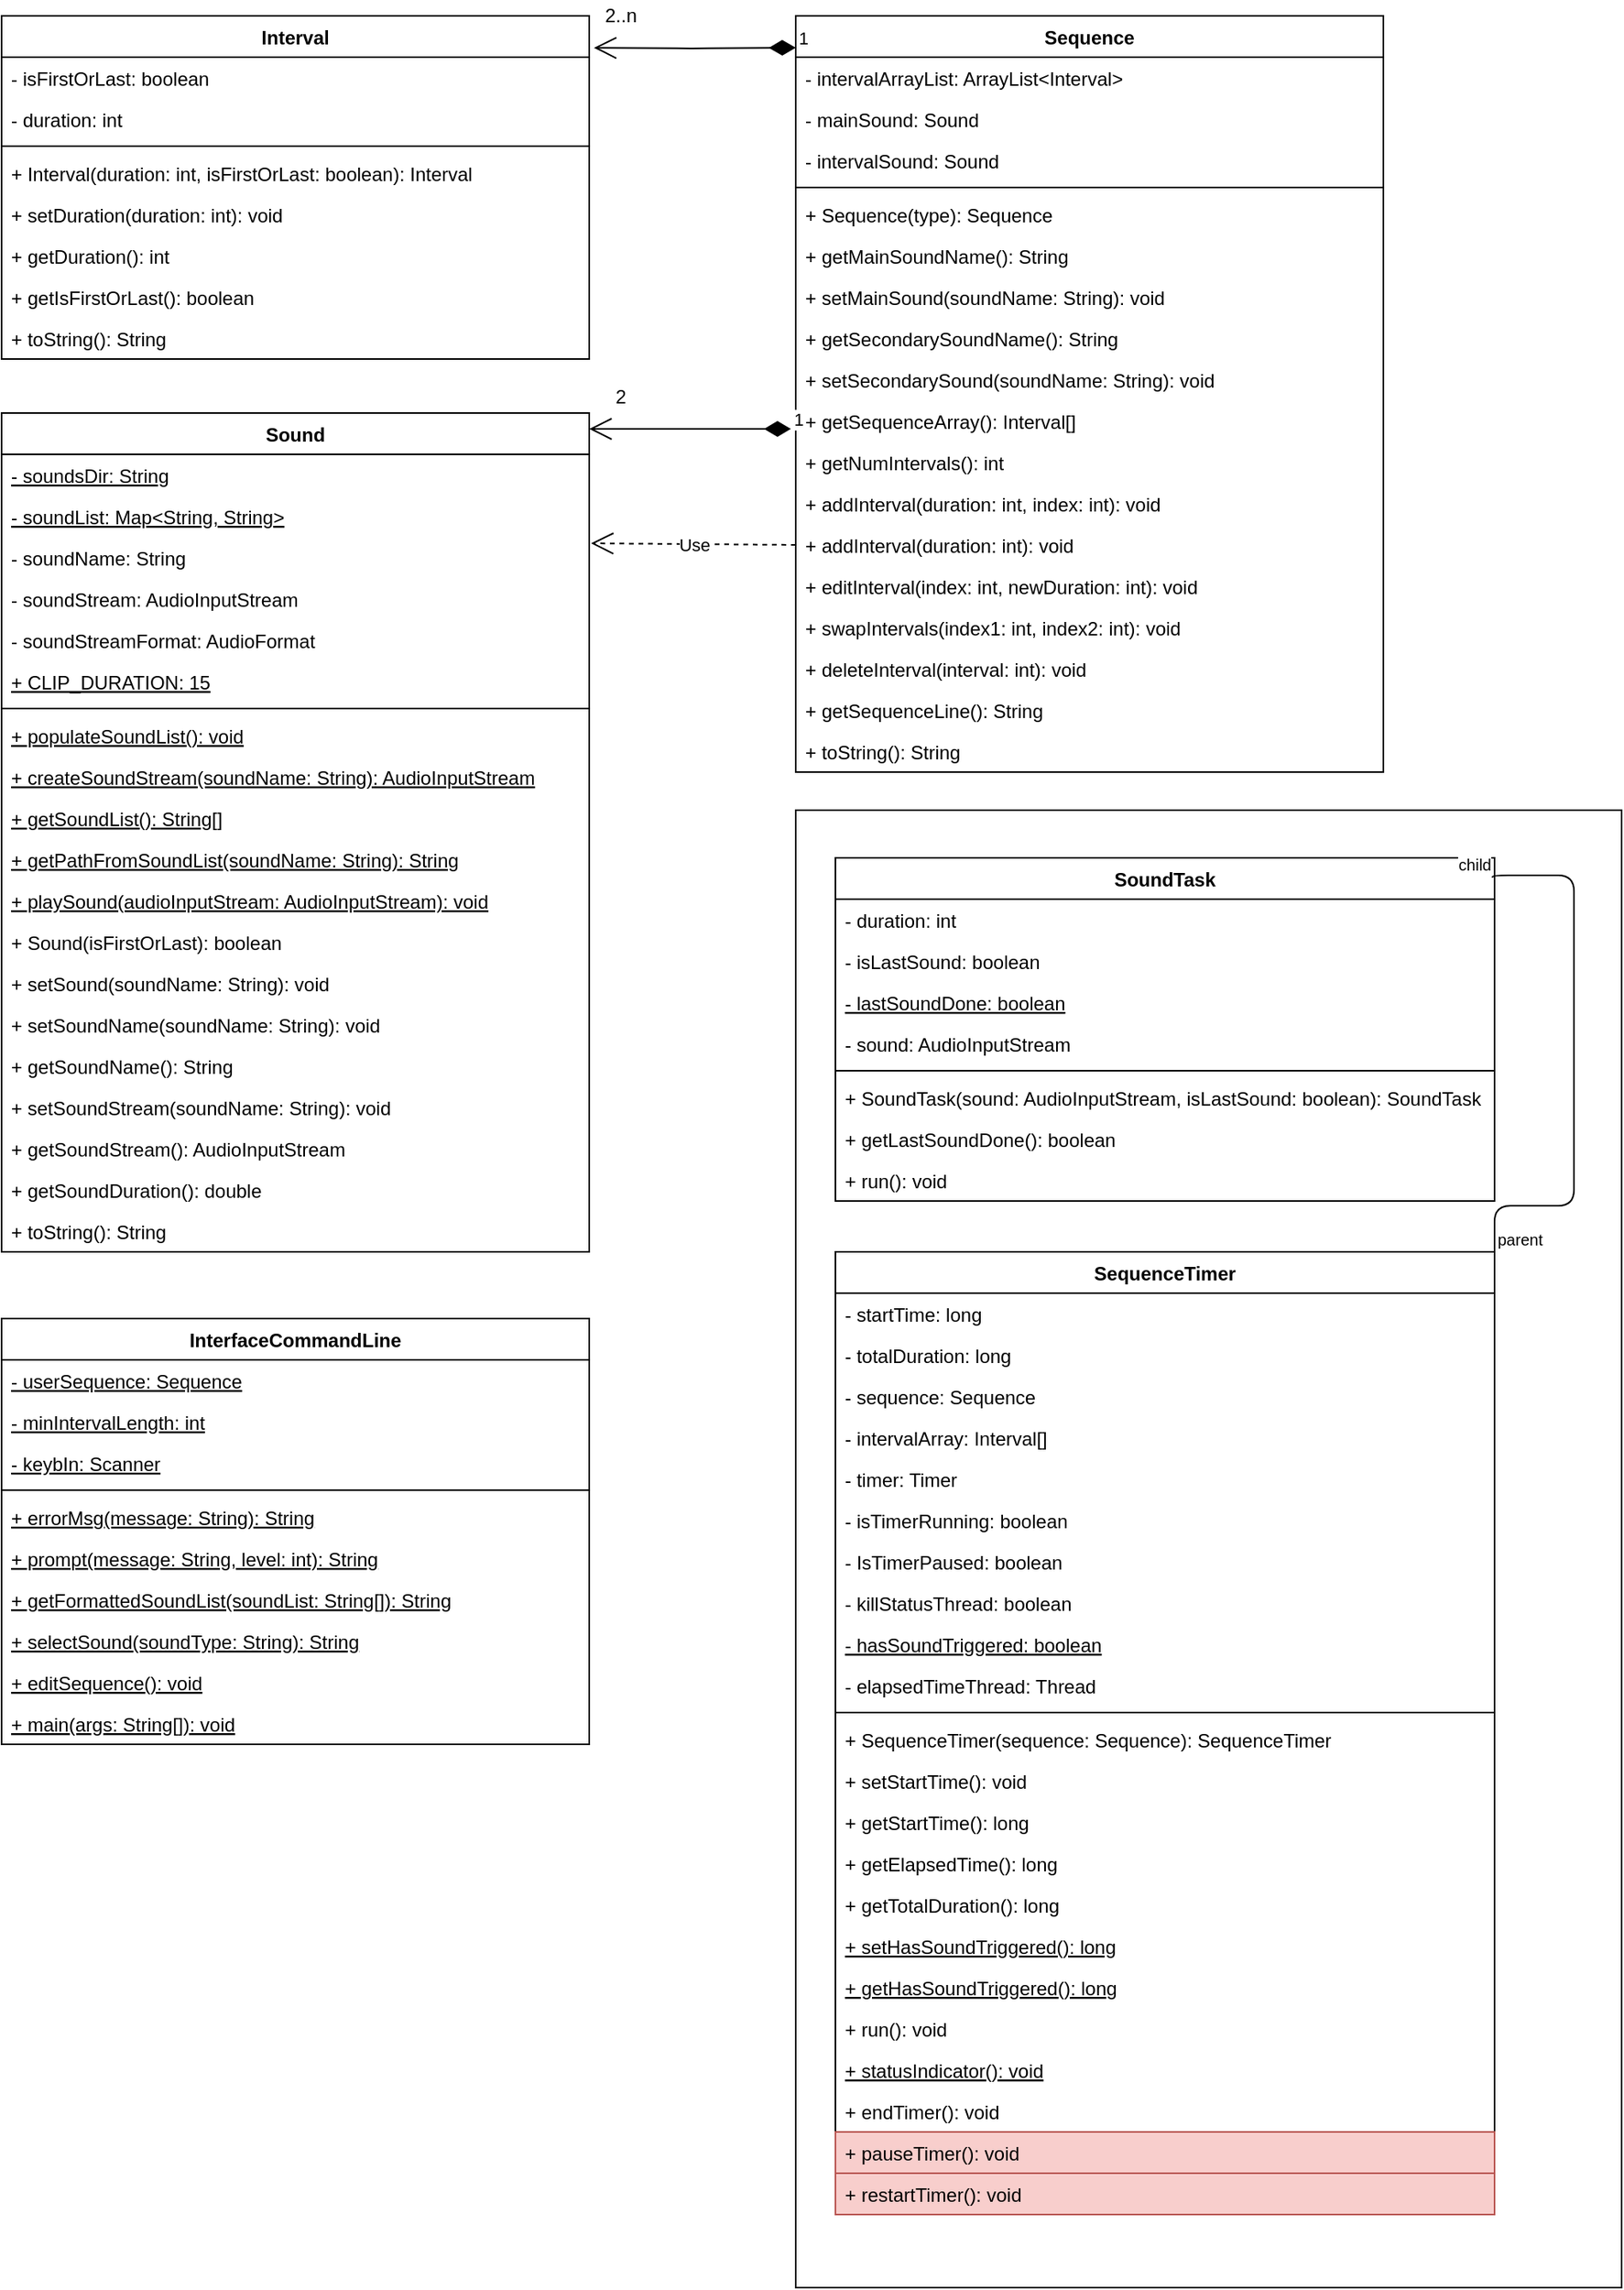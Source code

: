 <mxfile version="12.6.5" type="device"><diagram id="SVDKZBO9gPo4FYPPHb_q" name="Page-1"><mxGraphModel dx="946" dy="680" grid="1" gridSize="10" guides="1" tooltips="1" connect="1" arrows="1" fold="1" page="1" pageScale="1" pageWidth="850" pageHeight="1100" math="0" shadow="0"><root><mxCell id="0"/><mxCell id="1" parent="0"/><mxCell id="C4Jwe494naX6ylTcnoLV-1" value="Interval" style="swimlane;fontStyle=1;align=center;verticalAlign=top;childLayout=stackLayout;horizontal=1;startSize=26;horizontalStack=0;resizeParent=1;resizeParentMax=0;resizeLast=0;collapsible=1;marginBottom=0;" parent="1" vertex="1"><mxGeometry x="40" y="40" width="370" height="216" as="geometry"/></mxCell><mxCell id="C4Jwe494naX6ylTcnoLV-2" value="- isFirstOrLast: boolean" style="text;strokeColor=none;fillColor=none;align=left;verticalAlign=top;spacingLeft=4;spacingRight=4;overflow=hidden;rotatable=0;points=[[0,0.5],[1,0.5]];portConstraint=eastwest;" parent="C4Jwe494naX6ylTcnoLV-1" vertex="1"><mxGeometry y="26" width="370" height="26" as="geometry"/></mxCell><mxCell id="C4Jwe494naX6ylTcnoLV-5" value="- duration: int" style="text;strokeColor=none;fillColor=none;align=left;verticalAlign=top;spacingLeft=4;spacingRight=4;overflow=hidden;rotatable=0;points=[[0,0.5],[1,0.5]];portConstraint=eastwest;" parent="C4Jwe494naX6ylTcnoLV-1" vertex="1"><mxGeometry y="52" width="370" height="26" as="geometry"/></mxCell><mxCell id="C4Jwe494naX6ylTcnoLV-3" value="" style="line;strokeWidth=1;fillColor=none;align=left;verticalAlign=middle;spacingTop=-1;spacingLeft=3;spacingRight=3;rotatable=0;labelPosition=right;points=[];portConstraint=eastwest;" parent="C4Jwe494naX6ylTcnoLV-1" vertex="1"><mxGeometry y="78" width="370" height="8" as="geometry"/></mxCell><mxCell id="C4Jwe494naX6ylTcnoLV-4" value="+ Interval(duration: int, isFirstOrLast: boolean): Interval" style="text;strokeColor=none;fillColor=none;align=left;verticalAlign=top;spacingLeft=4;spacingRight=4;overflow=hidden;rotatable=0;points=[[0,0.5],[1,0.5]];portConstraint=eastwest;" parent="C4Jwe494naX6ylTcnoLV-1" vertex="1"><mxGeometry y="86" width="370" height="26" as="geometry"/></mxCell><mxCell id="C4Jwe494naX6ylTcnoLV-6" value="+ setDuration(duration: int): void" style="text;strokeColor=none;fillColor=none;align=left;verticalAlign=top;spacingLeft=4;spacingRight=4;overflow=hidden;rotatable=0;points=[[0,0.5],[1,0.5]];portConstraint=eastwest;" parent="C4Jwe494naX6ylTcnoLV-1" vertex="1"><mxGeometry y="112" width="370" height="26" as="geometry"/></mxCell><mxCell id="C4Jwe494naX6ylTcnoLV-7" value="+ getDuration(): int" style="text;strokeColor=none;fillColor=none;align=left;verticalAlign=top;spacingLeft=4;spacingRight=4;overflow=hidden;rotatable=0;points=[[0,0.5],[1,0.5]];portConstraint=eastwest;" parent="C4Jwe494naX6ylTcnoLV-1" vertex="1"><mxGeometry y="138" width="370" height="26" as="geometry"/></mxCell><mxCell id="C4Jwe494naX6ylTcnoLV-8" value="+ getIsFirstOrLast(): boolean" style="text;strokeColor=none;fillColor=none;align=left;verticalAlign=top;spacingLeft=4;spacingRight=4;overflow=hidden;rotatable=0;points=[[0,0.5],[1,0.5]];portConstraint=eastwest;" parent="C4Jwe494naX6ylTcnoLV-1" vertex="1"><mxGeometry y="164" width="370" height="26" as="geometry"/></mxCell><mxCell id="C4Jwe494naX6ylTcnoLV-9" value="+ toString(): String" style="text;strokeColor=none;fillColor=none;align=left;verticalAlign=top;spacingLeft=4;spacingRight=4;overflow=hidden;rotatable=0;points=[[0,0.5],[1,0.5]];portConstraint=eastwest;" parent="C4Jwe494naX6ylTcnoLV-1" vertex="1"><mxGeometry y="190" width="370" height="26" as="geometry"/></mxCell><mxCell id="C4Jwe494naX6ylTcnoLV-11" value="Sequence" style="swimlane;fontStyle=1;align=center;verticalAlign=top;childLayout=stackLayout;horizontal=1;startSize=26;horizontalStack=0;resizeParent=1;resizeParentMax=0;resizeLast=0;collapsible=1;marginBottom=0;" parent="1" vertex="1"><mxGeometry x="540" y="40" width="370" height="476" as="geometry"/></mxCell><mxCell id="C4Jwe494naX6ylTcnoLV-12" value="- intervalArrayList: ArrayList&lt;Interval&gt;" style="text;strokeColor=none;fillColor=none;align=left;verticalAlign=top;spacingLeft=4;spacingRight=4;overflow=hidden;rotatable=0;points=[[0,0.5],[1,0.5]];portConstraint=eastwest;" parent="C4Jwe494naX6ylTcnoLV-11" vertex="1"><mxGeometry y="26" width="370" height="26" as="geometry"/></mxCell><mxCell id="C4Jwe494naX6ylTcnoLV-15" value="- mainSound: Sound" style="text;strokeColor=none;fillColor=none;align=left;verticalAlign=top;spacingLeft=4;spacingRight=4;overflow=hidden;rotatable=0;points=[[0,0.5],[1,0.5]];portConstraint=eastwest;" parent="C4Jwe494naX6ylTcnoLV-11" vertex="1"><mxGeometry y="52" width="370" height="26" as="geometry"/></mxCell><mxCell id="C4Jwe494naX6ylTcnoLV-16" value="- intervalSound: Sound" style="text;strokeColor=none;fillColor=none;align=left;verticalAlign=top;spacingLeft=4;spacingRight=4;overflow=hidden;rotatable=0;points=[[0,0.5],[1,0.5]];portConstraint=eastwest;" parent="C4Jwe494naX6ylTcnoLV-11" vertex="1"><mxGeometry y="78" width="370" height="26" as="geometry"/></mxCell><mxCell id="C4Jwe494naX6ylTcnoLV-13" value="" style="line;strokeWidth=1;fillColor=none;align=left;verticalAlign=middle;spacingTop=-1;spacingLeft=3;spacingRight=3;rotatable=0;labelPosition=right;points=[];portConstraint=eastwest;" parent="C4Jwe494naX6ylTcnoLV-11" vertex="1"><mxGeometry y="104" width="370" height="8" as="geometry"/></mxCell><mxCell id="C4Jwe494naX6ylTcnoLV-14" value="+ Sequence(type): Sequence" style="text;strokeColor=none;fillColor=none;align=left;verticalAlign=top;spacingLeft=4;spacingRight=4;overflow=hidden;rotatable=0;points=[[0,0.5],[1,0.5]];portConstraint=eastwest;" parent="C4Jwe494naX6ylTcnoLV-11" vertex="1"><mxGeometry y="112" width="370" height="26" as="geometry"/></mxCell><mxCell id="C4Jwe494naX6ylTcnoLV-17" value="+ getMainSoundName(): String" style="text;strokeColor=none;fillColor=none;align=left;verticalAlign=top;spacingLeft=4;spacingRight=4;overflow=hidden;rotatable=0;points=[[0,0.5],[1,0.5]];portConstraint=eastwest;" parent="C4Jwe494naX6ylTcnoLV-11" vertex="1"><mxGeometry y="138" width="370" height="26" as="geometry"/></mxCell><mxCell id="C4Jwe494naX6ylTcnoLV-18" value="+ setMainSound(soundName: String): void" style="text;strokeColor=none;fillColor=none;align=left;verticalAlign=top;spacingLeft=4;spacingRight=4;overflow=hidden;rotatable=0;points=[[0,0.5],[1,0.5]];portConstraint=eastwest;" parent="C4Jwe494naX6ylTcnoLV-11" vertex="1"><mxGeometry y="164" width="370" height="26" as="geometry"/></mxCell><mxCell id="C4Jwe494naX6ylTcnoLV-19" value="+ getSecondarySoundName(): String" style="text;strokeColor=none;fillColor=none;align=left;verticalAlign=top;spacingLeft=4;spacingRight=4;overflow=hidden;rotatable=0;points=[[0,0.5],[1,0.5]];portConstraint=eastwest;" parent="C4Jwe494naX6ylTcnoLV-11" vertex="1"><mxGeometry y="190" width="370" height="26" as="geometry"/></mxCell><mxCell id="C4Jwe494naX6ylTcnoLV-20" value="+ setSecondarySound(soundName: String): void" style="text;strokeColor=none;fillColor=none;align=left;verticalAlign=top;spacingLeft=4;spacingRight=4;overflow=hidden;rotatable=0;points=[[0,0.5],[1,0.5]];portConstraint=eastwest;" parent="C4Jwe494naX6ylTcnoLV-11" vertex="1"><mxGeometry y="216" width="370" height="26" as="geometry"/></mxCell><mxCell id="C4Jwe494naX6ylTcnoLV-21" value="+ getSequenceArray(): Interval[]" style="text;strokeColor=none;fillColor=none;align=left;verticalAlign=top;spacingLeft=4;spacingRight=4;overflow=hidden;rotatable=0;points=[[0,0.5],[1,0.5]];portConstraint=eastwest;" parent="C4Jwe494naX6ylTcnoLV-11" vertex="1"><mxGeometry y="242" width="370" height="26" as="geometry"/></mxCell><mxCell id="C4Jwe494naX6ylTcnoLV-22" value="+ getNumIntervals(): int" style="text;strokeColor=none;fillColor=none;align=left;verticalAlign=top;spacingLeft=4;spacingRight=4;overflow=hidden;rotatable=0;points=[[0,0.5],[1,0.5]];portConstraint=eastwest;" parent="C4Jwe494naX6ylTcnoLV-11" vertex="1"><mxGeometry y="268" width="370" height="26" as="geometry"/></mxCell><mxCell id="C4Jwe494naX6ylTcnoLV-23" value="+ addInterval(duration: int, index: int): void" style="text;strokeColor=none;fillColor=none;align=left;verticalAlign=top;spacingLeft=4;spacingRight=4;overflow=hidden;rotatable=0;points=[[0,0.5],[1,0.5]];portConstraint=eastwest;" parent="C4Jwe494naX6ylTcnoLV-11" vertex="1"><mxGeometry y="294" width="370" height="26" as="geometry"/></mxCell><mxCell id="C4Jwe494naX6ylTcnoLV-24" value="+ addInterval(duration: int): void" style="text;strokeColor=none;fillColor=none;align=left;verticalAlign=top;spacingLeft=4;spacingRight=4;overflow=hidden;rotatable=0;points=[[0,0.5],[1,0.5]];portConstraint=eastwest;" parent="C4Jwe494naX6ylTcnoLV-11" vertex="1"><mxGeometry y="320" width="370" height="26" as="geometry"/></mxCell><mxCell id="C4Jwe494naX6ylTcnoLV-25" value="+ editInterval(index: int, newDuration: int): void" style="text;strokeColor=none;fillColor=none;align=left;verticalAlign=top;spacingLeft=4;spacingRight=4;overflow=hidden;rotatable=0;points=[[0,0.5],[1,0.5]];portConstraint=eastwest;" parent="C4Jwe494naX6ylTcnoLV-11" vertex="1"><mxGeometry y="346" width="370" height="26" as="geometry"/></mxCell><mxCell id="C4Jwe494naX6ylTcnoLV-26" value="+ swapIntervals(index1: int, index2: int): void" style="text;strokeColor=none;fillColor=none;align=left;verticalAlign=top;spacingLeft=4;spacingRight=4;overflow=hidden;rotatable=0;points=[[0,0.5],[1,0.5]];portConstraint=eastwest;" parent="C4Jwe494naX6ylTcnoLV-11" vertex="1"><mxGeometry y="372" width="370" height="26" as="geometry"/></mxCell><mxCell id="C4Jwe494naX6ylTcnoLV-27" value="+ deleteInterval(interval: int): void" style="text;strokeColor=none;fillColor=none;align=left;verticalAlign=top;spacingLeft=4;spacingRight=4;overflow=hidden;rotatable=0;points=[[0,0.5],[1,0.5]];portConstraint=eastwest;" parent="C4Jwe494naX6ylTcnoLV-11" vertex="1"><mxGeometry y="398" width="370" height="26" as="geometry"/></mxCell><mxCell id="C4Jwe494naX6ylTcnoLV-28" value="+ getSequenceLine(): String" style="text;strokeColor=none;fillColor=none;align=left;verticalAlign=top;spacingLeft=4;spacingRight=4;overflow=hidden;rotatable=0;points=[[0,0.5],[1,0.5]];portConstraint=eastwest;" parent="C4Jwe494naX6ylTcnoLV-11" vertex="1"><mxGeometry y="424" width="370" height="26" as="geometry"/></mxCell><mxCell id="C4Jwe494naX6ylTcnoLV-29" value="+ toString(): String" style="text;strokeColor=none;fillColor=none;align=left;verticalAlign=top;spacingLeft=4;spacingRight=4;overflow=hidden;rotatable=0;points=[[0,0.5],[1,0.5]];portConstraint=eastwest;" parent="C4Jwe494naX6ylTcnoLV-11" vertex="1"><mxGeometry y="450" width="370" height="26" as="geometry"/></mxCell><mxCell id="C4Jwe494naX6ylTcnoLV-30" value="Sound" style="swimlane;fontStyle=1;align=center;verticalAlign=top;childLayout=stackLayout;horizontal=1;startSize=26;horizontalStack=0;resizeParent=1;resizeParentMax=0;resizeLast=0;collapsible=1;marginBottom=0;" parent="1" vertex="1"><mxGeometry x="40" y="290" width="370" height="528" as="geometry"/></mxCell><mxCell id="C4Jwe494naX6ylTcnoLV-31" value="- soundsDir: String" style="text;strokeColor=none;fillColor=none;align=left;verticalAlign=top;spacingLeft=4;spacingRight=4;overflow=hidden;rotatable=0;points=[[0,0.5],[1,0.5]];portConstraint=eastwest;fontStyle=4" parent="C4Jwe494naX6ylTcnoLV-30" vertex="1"><mxGeometry y="26" width="370" height="26" as="geometry"/></mxCell><mxCell id="C4Jwe494naX6ylTcnoLV-42" value="- soundList: Map&lt;String, String&gt;" style="text;strokeColor=none;fillColor=none;align=left;verticalAlign=top;spacingLeft=4;spacingRight=4;overflow=hidden;rotatable=0;points=[[0,0.5],[1,0.5]];portConstraint=eastwest;fontStyle=4" parent="C4Jwe494naX6ylTcnoLV-30" vertex="1"><mxGeometry y="52" width="370" height="26" as="geometry"/></mxCell><mxCell id="C4Jwe494naX6ylTcnoLV-41" value="- soundName: String" style="text;strokeColor=none;fillColor=none;align=left;verticalAlign=top;spacingLeft=4;spacingRight=4;overflow=hidden;rotatable=0;points=[[0,0.5],[1,0.5]];portConstraint=eastwest;" parent="C4Jwe494naX6ylTcnoLV-30" vertex="1"><mxGeometry y="78" width="370" height="26" as="geometry"/></mxCell><mxCell id="C4Jwe494naX6ylTcnoLV-40" value="- soundStream: AudioInputStream" style="text;strokeColor=none;fillColor=none;align=left;verticalAlign=top;spacingLeft=4;spacingRight=4;overflow=hidden;rotatable=0;points=[[0,0.5],[1,0.5]];portConstraint=eastwest;" parent="C4Jwe494naX6ylTcnoLV-30" vertex="1"><mxGeometry y="104" width="370" height="26" as="geometry"/></mxCell><mxCell id="C4Jwe494naX6ylTcnoLV-39" value="- soundStreamFormat: AudioFormat" style="text;strokeColor=none;fillColor=none;align=left;verticalAlign=top;spacingLeft=4;spacingRight=4;overflow=hidden;rotatable=0;points=[[0,0.5],[1,0.5]];portConstraint=eastwest;" parent="C4Jwe494naX6ylTcnoLV-30" vertex="1"><mxGeometry y="130" width="370" height="26" as="geometry"/></mxCell><mxCell id="C4Jwe494naX6ylTcnoLV-43" value="+ CLIP_DURATION: 15" style="text;strokeColor=none;fillColor=none;align=left;verticalAlign=top;spacingLeft=4;spacingRight=4;overflow=hidden;rotatable=0;points=[[0,0.5],[1,0.5]];portConstraint=eastwest;fontStyle=4" parent="C4Jwe494naX6ylTcnoLV-30" vertex="1"><mxGeometry y="156" width="370" height="26" as="geometry"/></mxCell><mxCell id="C4Jwe494naX6ylTcnoLV-33" value="" style="line;strokeWidth=1;fillColor=none;align=left;verticalAlign=middle;spacingTop=-1;spacingLeft=3;spacingRight=3;rotatable=0;labelPosition=right;points=[];portConstraint=eastwest;" parent="C4Jwe494naX6ylTcnoLV-30" vertex="1"><mxGeometry y="182" width="370" height="8" as="geometry"/></mxCell><mxCell id="C4Jwe494naX6ylTcnoLV-34" value="+ populateSoundList(): void" style="text;strokeColor=none;fillColor=none;align=left;verticalAlign=top;spacingLeft=4;spacingRight=4;overflow=hidden;rotatable=0;points=[[0,0.5],[1,0.5]];portConstraint=eastwest;fontStyle=4" parent="C4Jwe494naX6ylTcnoLV-30" vertex="1"><mxGeometry y="190" width="370" height="26" as="geometry"/></mxCell><mxCell id="C4Jwe494naX6ylTcnoLV-35" value="+ createSoundStream(soundName: String): AudioInputStream" style="text;strokeColor=none;fillColor=none;align=left;verticalAlign=top;spacingLeft=4;spacingRight=4;overflow=hidden;rotatable=0;points=[[0,0.5],[1,0.5]];portConstraint=eastwest;fontStyle=4" parent="C4Jwe494naX6ylTcnoLV-30" vertex="1"><mxGeometry y="216" width="370" height="26" as="geometry"/></mxCell><mxCell id="C4Jwe494naX6ylTcnoLV-36" value="+ getSoundList(): String[]" style="text;strokeColor=none;fillColor=none;align=left;verticalAlign=top;spacingLeft=4;spacingRight=4;overflow=hidden;rotatable=0;points=[[0,0.5],[1,0.5]];portConstraint=eastwest;fontStyle=4" parent="C4Jwe494naX6ylTcnoLV-30" vertex="1"><mxGeometry y="242" width="370" height="26" as="geometry"/></mxCell><mxCell id="C4Jwe494naX6ylTcnoLV-37" value="+ getPathFromSoundList(soundName: String): String" style="text;strokeColor=none;fillColor=none;align=left;verticalAlign=top;spacingLeft=4;spacingRight=4;overflow=hidden;rotatable=0;points=[[0,0.5],[1,0.5]];portConstraint=eastwest;fontStyle=4" parent="C4Jwe494naX6ylTcnoLV-30" vertex="1"><mxGeometry y="268" width="370" height="26" as="geometry"/></mxCell><mxCell id="C4Jwe494naX6ylTcnoLV-38" value="+ playSound(audioInputStream: AudioInputStream): void" style="text;strokeColor=none;fillColor=none;align=left;verticalAlign=top;spacingLeft=4;spacingRight=4;overflow=hidden;rotatable=0;points=[[0,0.5],[1,0.5]];portConstraint=eastwest;fontStyle=4" parent="C4Jwe494naX6ylTcnoLV-30" vertex="1"><mxGeometry y="294" width="370" height="26" as="geometry"/></mxCell><mxCell id="C4Jwe494naX6ylTcnoLV-44" value="+ Sound(isFirstOrLast): boolean" style="text;strokeColor=none;fillColor=none;align=left;verticalAlign=top;spacingLeft=4;spacingRight=4;overflow=hidden;rotatable=0;points=[[0,0.5],[1,0.5]];portConstraint=eastwest;" parent="C4Jwe494naX6ylTcnoLV-30" vertex="1"><mxGeometry y="320" width="370" height="26" as="geometry"/></mxCell><mxCell id="C4Jwe494naX6ylTcnoLV-45" value="+ setSound(soundName: String): void" style="text;strokeColor=none;fillColor=none;align=left;verticalAlign=top;spacingLeft=4;spacingRight=4;overflow=hidden;rotatable=0;points=[[0,0.5],[1,0.5]];portConstraint=eastwest;" parent="C4Jwe494naX6ylTcnoLV-30" vertex="1"><mxGeometry y="346" width="370" height="26" as="geometry"/></mxCell><mxCell id="C4Jwe494naX6ylTcnoLV-46" value="+ setSoundName(soundName: String): void" style="text;strokeColor=none;fillColor=none;align=left;verticalAlign=top;spacingLeft=4;spacingRight=4;overflow=hidden;rotatable=0;points=[[0,0.5],[1,0.5]];portConstraint=eastwest;" parent="C4Jwe494naX6ylTcnoLV-30" vertex="1"><mxGeometry y="372" width="370" height="26" as="geometry"/></mxCell><mxCell id="C4Jwe494naX6ylTcnoLV-47" value="+ getSoundName(): String" style="text;strokeColor=none;fillColor=none;align=left;verticalAlign=top;spacingLeft=4;spacingRight=4;overflow=hidden;rotatable=0;points=[[0,0.5],[1,0.5]];portConstraint=eastwest;" parent="C4Jwe494naX6ylTcnoLV-30" vertex="1"><mxGeometry y="398" width="370" height="26" as="geometry"/></mxCell><mxCell id="C4Jwe494naX6ylTcnoLV-48" value="+ setSoundStream(soundName: String): void" style="text;strokeColor=none;fillColor=none;align=left;verticalAlign=top;spacingLeft=4;spacingRight=4;overflow=hidden;rotatable=0;points=[[0,0.5],[1,0.5]];portConstraint=eastwest;" parent="C4Jwe494naX6ylTcnoLV-30" vertex="1"><mxGeometry y="424" width="370" height="26" as="geometry"/></mxCell><mxCell id="C4Jwe494naX6ylTcnoLV-49" value="+ getSoundStream(): AudioInputStream" style="text;strokeColor=none;fillColor=none;align=left;verticalAlign=top;spacingLeft=4;spacingRight=4;overflow=hidden;rotatable=0;points=[[0,0.5],[1,0.5]];portConstraint=eastwest;" parent="C4Jwe494naX6ylTcnoLV-30" vertex="1"><mxGeometry y="450" width="370" height="26" as="geometry"/></mxCell><mxCell id="C4Jwe494naX6ylTcnoLV-50" value="+ getSoundDuration(): double" style="text;strokeColor=none;fillColor=none;align=left;verticalAlign=top;spacingLeft=4;spacingRight=4;overflow=hidden;rotatable=0;points=[[0,0.5],[1,0.5]];portConstraint=eastwest;" parent="C4Jwe494naX6ylTcnoLV-30" vertex="1"><mxGeometry y="476" width="370" height="26" as="geometry"/></mxCell><mxCell id="C4Jwe494naX6ylTcnoLV-52" value="+ toString(): String" style="text;strokeColor=none;fillColor=none;align=left;verticalAlign=top;spacingLeft=4;spacingRight=4;overflow=hidden;rotatable=0;points=[[0,0.5],[1,0.5]];portConstraint=eastwest;" parent="C4Jwe494naX6ylTcnoLV-30" vertex="1"><mxGeometry y="502" width="370" height="26" as="geometry"/></mxCell><mxCell id="C4Jwe494naX6ylTcnoLV-75" value="1" style="endArrow=open;html=1;endSize=12;startArrow=diamondThin;startSize=14;startFill=1;edgeStyle=orthogonalEdgeStyle;align=left;verticalAlign=bottom;entryX=1.008;entryY=0.093;entryDx=0;entryDy=0;entryPerimeter=0;" parent="1" target="C4Jwe494naX6ylTcnoLV-1" edge="1"><mxGeometry x="-1" y="3" relative="1" as="geometry"><mxPoint x="540" y="60" as="sourcePoint"/><mxPoint x="420" y="60" as="targetPoint"/></mxGeometry></mxCell><mxCell id="C4Jwe494naX6ylTcnoLV-76" value="2..n" style="text;html=1;strokeColor=none;fillColor=none;align=center;verticalAlign=middle;whiteSpace=wrap;rounded=0;" parent="1" vertex="1"><mxGeometry x="410" y="30" width="40" height="20" as="geometry"/></mxCell><mxCell id="C4Jwe494naX6ylTcnoLV-78" value="1" style="endArrow=open;html=1;endSize=12;startArrow=diamondThin;startSize=14;startFill=1;edgeStyle=orthogonalEdgeStyle;align=left;verticalAlign=bottom;" parent="1" edge="1"><mxGeometry x="-1" y="3" relative="1" as="geometry"><mxPoint x="537" y="300" as="sourcePoint"/><mxPoint x="410" y="300" as="targetPoint"/><Array as="points"><mxPoint x="537.04" y="300"/><mxPoint x="410.04" y="300"/></Array></mxGeometry></mxCell><mxCell id="C4Jwe494naX6ylTcnoLV-81" value="2" style="text;html=1;strokeColor=none;fillColor=none;align=center;verticalAlign=middle;whiteSpace=wrap;rounded=0;" parent="1" vertex="1"><mxGeometry x="410" y="270" width="40" height="20" as="geometry"/></mxCell><mxCell id="C4Jwe494naX6ylTcnoLV-83" value="Use" style="endArrow=open;endSize=12;dashed=1;html=1;exitX=0;exitY=0.5;exitDx=0;exitDy=0;entryX=1.003;entryY=0.154;entryDx=0;entryDy=0;entryPerimeter=0;" parent="1" source="C4Jwe494naX6ylTcnoLV-24" target="C4Jwe494naX6ylTcnoLV-41" edge="1"><mxGeometry width="160" relative="1" as="geometry"><mxPoint x="370" y="440" as="sourcePoint"/><mxPoint x="530" y="440" as="targetPoint"/></mxGeometry></mxCell><mxCell id="C4Jwe494naX6ylTcnoLV-110" value="InterfaceCommandLine" style="swimlane;fontStyle=1;align=center;verticalAlign=top;childLayout=stackLayout;horizontal=1;startSize=26;horizontalStack=0;resizeParent=1;resizeParentMax=0;resizeLast=0;collapsible=1;marginBottom=0;" parent="1" vertex="1"><mxGeometry x="40" y="860" width="370" height="268" as="geometry"/></mxCell><mxCell id="C4Jwe494naX6ylTcnoLV-113" value="- userSequence: Sequence" style="text;strokeColor=none;fillColor=none;align=left;verticalAlign=top;spacingLeft=4;spacingRight=4;overflow=hidden;rotatable=0;points=[[0,0.5],[1,0.5]];portConstraint=eastwest;fontStyle=4" parent="C4Jwe494naX6ylTcnoLV-110" vertex="1"><mxGeometry y="26" width="370" height="26" as="geometry"/></mxCell><mxCell id="C4Jwe494naX6ylTcnoLV-132" value="- minIntervalLength: int" style="text;strokeColor=none;fillColor=none;align=left;verticalAlign=top;spacingLeft=4;spacingRight=4;overflow=hidden;rotatable=0;points=[[0,0.5],[1,0.5]];portConstraint=eastwest;fontStyle=4" parent="C4Jwe494naX6ylTcnoLV-110" vertex="1"><mxGeometry y="52" width="370" height="26" as="geometry"/></mxCell><mxCell id="C4Jwe494naX6ylTcnoLV-131" value="- keybIn: Scanner" style="text;strokeColor=none;fillColor=none;align=left;verticalAlign=top;spacingLeft=4;spacingRight=4;overflow=hidden;rotatable=0;points=[[0,0.5],[1,0.5]];portConstraint=eastwest;fontStyle=4" parent="C4Jwe494naX6ylTcnoLV-110" vertex="1"><mxGeometry y="78" width="370" height="26" as="geometry"/></mxCell><mxCell id="C4Jwe494naX6ylTcnoLV-117" value="" style="line;strokeWidth=1;fillColor=none;align=left;verticalAlign=middle;spacingTop=-1;spacingLeft=3;spacingRight=3;rotatable=0;labelPosition=right;points=[];portConstraint=eastwest;" parent="C4Jwe494naX6ylTcnoLV-110" vertex="1"><mxGeometry y="104" width="370" height="8" as="geometry"/></mxCell><mxCell id="C4Jwe494naX6ylTcnoLV-123" value="+ errorMsg(message: String): String" style="text;strokeColor=none;fillColor=none;align=left;verticalAlign=top;spacingLeft=4;spacingRight=4;overflow=hidden;rotatable=0;points=[[0,0.5],[1,0.5]];portConstraint=eastwest;fontStyle=4" parent="C4Jwe494naX6ylTcnoLV-110" vertex="1"><mxGeometry y="112" width="370" height="26" as="geometry"/></mxCell><mxCell id="C4Jwe494naX6ylTcnoLV-124" value="+ prompt(message: String, level: int): String" style="text;strokeColor=none;fillColor=none;align=left;verticalAlign=top;spacingLeft=4;spacingRight=4;overflow=hidden;rotatable=0;points=[[0,0.5],[1,0.5]];portConstraint=eastwest;fontStyle=4" parent="C4Jwe494naX6ylTcnoLV-110" vertex="1"><mxGeometry y="138" width="370" height="26" as="geometry"/></mxCell><mxCell id="C4Jwe494naX6ylTcnoLV-125" value="+ getFormattedSoundList(soundList: String[]): String" style="text;strokeColor=none;fillColor=none;align=left;verticalAlign=top;spacingLeft=4;spacingRight=4;overflow=hidden;rotatable=0;points=[[0,0.5],[1,0.5]];portConstraint=eastwest;fontStyle=4" parent="C4Jwe494naX6ylTcnoLV-110" vertex="1"><mxGeometry y="164" width="370" height="26" as="geometry"/></mxCell><mxCell id="C4Jwe494naX6ylTcnoLV-126" value="+ selectSound(soundType: String): String" style="text;strokeColor=none;fillColor=none;align=left;verticalAlign=top;spacingLeft=4;spacingRight=4;overflow=hidden;rotatable=0;points=[[0,0.5],[1,0.5]];portConstraint=eastwest;fontStyle=4" parent="C4Jwe494naX6ylTcnoLV-110" vertex="1"><mxGeometry y="190" width="370" height="26" as="geometry"/></mxCell><mxCell id="C4Jwe494naX6ylTcnoLV-127" value="+ editSequence(): void" style="text;strokeColor=none;fillColor=none;align=left;verticalAlign=top;spacingLeft=4;spacingRight=4;overflow=hidden;rotatable=0;points=[[0,0.5],[1,0.5]];portConstraint=eastwest;fontStyle=4" parent="C4Jwe494naX6ylTcnoLV-110" vertex="1"><mxGeometry y="216" width="370" height="26" as="geometry"/></mxCell><mxCell id="C4Jwe494naX6ylTcnoLV-128" value="+ main(args: String[]): void" style="text;strokeColor=none;fillColor=none;align=left;verticalAlign=top;spacingLeft=4;spacingRight=4;overflow=hidden;rotatable=0;points=[[0,0.5],[1,0.5]];portConstraint=eastwest;fontStyle=4" parent="C4Jwe494naX6ylTcnoLV-110" vertex="1"><mxGeometry y="242" width="370" height="26" as="geometry"/></mxCell><mxCell id="C4Jwe494naX6ylTcnoLV-105" value="" style="rounded=0;whiteSpace=wrap;html=1;fillColor=none;" parent="1" vertex="1"><mxGeometry x="540" y="540" width="520" height="930" as="geometry"/></mxCell><mxCell id="C4Jwe494naX6ylTcnoLV-56" value="SoundTask" style="swimlane;fontStyle=1;align=center;verticalAlign=top;childLayout=stackLayout;horizontal=1;startSize=26;horizontalStack=0;resizeParent=1;resizeParentMax=0;resizeLast=0;collapsible=1;marginBottom=0;" parent="1" vertex="1"><mxGeometry x="565" y="570" width="415" height="216" as="geometry"/></mxCell><mxCell id="C4Jwe494naX6ylTcnoLV-57" value="- duration: int" style="text;strokeColor=none;fillColor=none;align=left;verticalAlign=top;spacingLeft=4;spacingRight=4;overflow=hidden;rotatable=0;points=[[0,0.5],[1,0.5]];portConstraint=eastwest;" parent="C4Jwe494naX6ylTcnoLV-56" vertex="1"><mxGeometry y="26" width="415" height="26" as="geometry"/></mxCell><mxCell id="ptIbaStIkq0_MjwwklzW-1" value="- isLastSound: boolean" style="text;strokeColor=none;fillColor=none;align=left;verticalAlign=top;spacingLeft=4;spacingRight=4;overflow=hidden;rotatable=0;points=[[0,0.5],[1,0.5]];portConstraint=eastwest;" vertex="1" parent="C4Jwe494naX6ylTcnoLV-56"><mxGeometry y="52" width="415" height="26" as="geometry"/></mxCell><mxCell id="ptIbaStIkq0_MjwwklzW-24" value="- lastSoundDone: boolean" style="text;strokeColor=none;fillColor=none;align=left;verticalAlign=top;spacingLeft=4;spacingRight=4;overflow=hidden;rotatable=0;points=[[0,0.5],[1,0.5]];portConstraint=eastwest;fontStyle=4" vertex="1" parent="C4Jwe494naX6ylTcnoLV-56"><mxGeometry y="78" width="415" height="26" as="geometry"/></mxCell><mxCell id="C4Jwe494naX6ylTcnoLV-58" value="- sound: AudioInputStream" style="text;strokeColor=none;fillColor=none;align=left;verticalAlign=top;spacingLeft=4;spacingRight=4;overflow=hidden;rotatable=0;points=[[0,0.5],[1,0.5]];portConstraint=eastwest;" parent="C4Jwe494naX6ylTcnoLV-56" vertex="1"><mxGeometry y="104" width="415" height="26" as="geometry"/></mxCell><mxCell id="C4Jwe494naX6ylTcnoLV-60" value="" style="line;strokeWidth=1;fillColor=none;align=left;verticalAlign=middle;spacingTop=-1;spacingLeft=3;spacingRight=3;rotatable=0;labelPosition=right;points=[];portConstraint=eastwest;" parent="C4Jwe494naX6ylTcnoLV-56" vertex="1"><mxGeometry y="130" width="415" height="8" as="geometry"/></mxCell><mxCell id="C4Jwe494naX6ylTcnoLV-61" value="+ SoundTask(sound: AudioInputStream, isLastSound: boolean): SoundTask" style="text;strokeColor=none;fillColor=none;align=left;verticalAlign=top;spacingLeft=4;spacingRight=4;overflow=hidden;rotatable=0;points=[[0,0.5],[1,0.5]];portConstraint=eastwest;" parent="C4Jwe494naX6ylTcnoLV-56" vertex="1"><mxGeometry y="138" width="415" height="26" as="geometry"/></mxCell><mxCell id="ptIbaStIkq0_MjwwklzW-23" value="+ getLastSoundDone(): boolean" style="text;strokeColor=none;fillColor=none;align=left;verticalAlign=top;spacingLeft=4;spacingRight=4;overflow=hidden;rotatable=0;points=[[0,0.5],[1,0.5]];portConstraint=eastwest;" vertex="1" parent="C4Jwe494naX6ylTcnoLV-56"><mxGeometry y="164" width="415" height="26" as="geometry"/></mxCell><mxCell id="C4Jwe494naX6ylTcnoLV-62" value="+ run(): void" style="text;strokeColor=none;fillColor=none;align=left;verticalAlign=top;spacingLeft=4;spacingRight=4;overflow=hidden;rotatable=0;points=[[0,0.5],[1,0.5]];portConstraint=eastwest;" parent="C4Jwe494naX6ylTcnoLV-56" vertex="1"><mxGeometry y="190" width="415" height="26" as="geometry"/></mxCell><mxCell id="C4Jwe494naX6ylTcnoLV-84" value="SequenceTimer" style="swimlane;fontStyle=1;align=center;verticalAlign=top;childLayout=stackLayout;horizontal=1;startSize=26;horizontalStack=0;resizeParent=1;resizeParentMax=0;resizeLast=0;collapsible=1;marginBottom=0;" parent="1" vertex="1"><mxGeometry x="565" y="818" width="415" height="606" as="geometry"/></mxCell><mxCell id="C4Jwe494naX6ylTcnoLV-85" value="- startTime: long" style="text;strokeColor=none;fillColor=none;align=left;verticalAlign=top;spacingLeft=4;spacingRight=4;overflow=hidden;rotatable=0;points=[[0,0.5],[1,0.5]];portConstraint=eastwest;" parent="C4Jwe494naX6ylTcnoLV-84" vertex="1"><mxGeometry y="26" width="415" height="26" as="geometry"/></mxCell><mxCell id="C4Jwe494naX6ylTcnoLV-86" value="- totalDuration: long" style="text;strokeColor=none;fillColor=none;align=left;verticalAlign=top;spacingLeft=4;spacingRight=4;overflow=hidden;rotatable=0;points=[[0,0.5],[1,0.5]];portConstraint=eastwest;" parent="C4Jwe494naX6ylTcnoLV-84" vertex="1"><mxGeometry y="52" width="415" height="26" as="geometry"/></mxCell><mxCell id="C4Jwe494naX6ylTcnoLV-91" value="- sequence: Sequence" style="text;strokeColor=none;fillColor=none;align=left;verticalAlign=top;spacingLeft=4;spacingRight=4;overflow=hidden;rotatable=0;points=[[0,0.5],[1,0.5]];portConstraint=eastwest;" parent="C4Jwe494naX6ylTcnoLV-84" vertex="1"><mxGeometry y="78" width="415" height="26" as="geometry"/></mxCell><mxCell id="C4Jwe494naX6ylTcnoLV-95" value="- intervalArray: Interval[]" style="text;strokeColor=none;fillColor=none;align=left;verticalAlign=top;spacingLeft=4;spacingRight=4;overflow=hidden;rotatable=0;points=[[0,0.5],[1,0.5]];portConstraint=eastwest;" parent="C4Jwe494naX6ylTcnoLV-84" vertex="1"><mxGeometry y="104" width="415" height="26" as="geometry"/></mxCell><mxCell id="C4Jwe494naX6ylTcnoLV-94" value="- timer: Timer" style="text;strokeColor=none;fillColor=none;align=left;verticalAlign=top;spacingLeft=4;spacingRight=4;overflow=hidden;rotatable=0;points=[[0,0.5],[1,0.5]];portConstraint=eastwest;" parent="C4Jwe494naX6ylTcnoLV-84" vertex="1"><mxGeometry y="130" width="415" height="26" as="geometry"/></mxCell><mxCell id="C4Jwe494naX6ylTcnoLV-93" value="- isTimerRunning: boolean" style="text;strokeColor=none;fillColor=none;align=left;verticalAlign=top;spacingLeft=4;spacingRight=4;overflow=hidden;rotatable=0;points=[[0,0.5],[1,0.5]];portConstraint=eastwest;" parent="C4Jwe494naX6ylTcnoLV-84" vertex="1"><mxGeometry y="156" width="415" height="26" as="geometry"/></mxCell><mxCell id="C4Jwe494naX6ylTcnoLV-92" value="- IsTimerPaused: boolean" style="text;strokeColor=none;fillColor=none;align=left;verticalAlign=top;spacingLeft=4;spacingRight=4;overflow=hidden;rotatable=0;points=[[0,0.5],[1,0.5]];portConstraint=eastwest;" parent="C4Jwe494naX6ylTcnoLV-84" vertex="1"><mxGeometry y="182" width="415" height="26" as="geometry"/></mxCell><mxCell id="ptIbaStIkq0_MjwwklzW-25" value="- killStatusThread: boolean" style="text;strokeColor=none;fillColor=none;align=left;verticalAlign=top;spacingLeft=4;spacingRight=4;overflow=hidden;rotatable=0;points=[[0,0.5],[1,0.5]];portConstraint=eastwest;" vertex="1" parent="C4Jwe494naX6ylTcnoLV-84"><mxGeometry y="208" width="415" height="26" as="geometry"/></mxCell><mxCell id="ptIbaStIkq0_MjwwklzW-28" value="- hasSoundTriggered: boolean" style="text;strokeColor=none;fillColor=none;align=left;verticalAlign=top;spacingLeft=4;spacingRight=4;overflow=hidden;rotatable=0;points=[[0,0.5],[1,0.5]];portConstraint=eastwest;fontStyle=4" vertex="1" parent="C4Jwe494naX6ylTcnoLV-84"><mxGeometry y="234" width="415" height="26" as="geometry"/></mxCell><mxCell id="C4Jwe494naX6ylTcnoLV-96" value="- elapsedTimeThread: Thread" style="text;strokeColor=none;fillColor=none;align=left;verticalAlign=top;spacingLeft=4;spacingRight=4;overflow=hidden;rotatable=0;points=[[0,0.5],[1,0.5]];portConstraint=eastwest;" parent="C4Jwe494naX6ylTcnoLV-84" vertex="1"><mxGeometry y="260" width="415" height="26" as="geometry"/></mxCell><mxCell id="C4Jwe494naX6ylTcnoLV-87" value="" style="line;strokeWidth=1;fillColor=none;align=left;verticalAlign=middle;spacingTop=-1;spacingLeft=3;spacingRight=3;rotatable=0;labelPosition=right;points=[];portConstraint=eastwest;" parent="C4Jwe494naX6ylTcnoLV-84" vertex="1"><mxGeometry y="286" width="415" height="8" as="geometry"/></mxCell><mxCell id="C4Jwe494naX6ylTcnoLV-88" value="+ SequenceTimer(sequence: Sequence): SequenceTimer" style="text;strokeColor=none;fillColor=none;align=left;verticalAlign=top;spacingLeft=4;spacingRight=4;overflow=hidden;rotatable=0;points=[[0,0.5],[1,0.5]];portConstraint=eastwest;" parent="C4Jwe494naX6ylTcnoLV-84" vertex="1"><mxGeometry y="294" width="415" height="26" as="geometry"/></mxCell><mxCell id="C4Jwe494naX6ylTcnoLV-89" value="+ setStartTime(): void" style="text;strokeColor=none;fillColor=none;align=left;verticalAlign=top;spacingLeft=4;spacingRight=4;overflow=hidden;rotatable=0;points=[[0,0.5],[1,0.5]];portConstraint=eastwest;" parent="C4Jwe494naX6ylTcnoLV-84" vertex="1"><mxGeometry y="320" width="415" height="26" as="geometry"/></mxCell><mxCell id="C4Jwe494naX6ylTcnoLV-97" value="+ getStartTime(): long" style="text;strokeColor=none;fillColor=none;align=left;verticalAlign=top;spacingLeft=4;spacingRight=4;overflow=hidden;rotatable=0;points=[[0,0.5],[1,0.5]];portConstraint=eastwest;" parent="C4Jwe494naX6ylTcnoLV-84" vertex="1"><mxGeometry y="346" width="415" height="26" as="geometry"/></mxCell><mxCell id="C4Jwe494naX6ylTcnoLV-98" value="+ getElapsedTime(): long" style="text;strokeColor=none;fillColor=none;align=left;verticalAlign=top;spacingLeft=4;spacingRight=4;overflow=hidden;rotatable=0;points=[[0,0.5],[1,0.5]];portConstraint=eastwest;" parent="C4Jwe494naX6ylTcnoLV-84" vertex="1"><mxGeometry y="372" width="415" height="26" as="geometry"/></mxCell><mxCell id="C4Jwe494naX6ylTcnoLV-99" value="+ getTotalDuration(): long" style="text;strokeColor=none;fillColor=none;align=left;verticalAlign=top;spacingLeft=4;spacingRight=4;overflow=hidden;rotatable=0;points=[[0,0.5],[1,0.5]];portConstraint=eastwest;" parent="C4Jwe494naX6ylTcnoLV-84" vertex="1"><mxGeometry y="398" width="415" height="26" as="geometry"/></mxCell><mxCell id="ptIbaStIkq0_MjwwklzW-26" value="+ setHasSoundTriggered(): long" style="text;strokeColor=none;fillColor=none;align=left;verticalAlign=top;spacingLeft=4;spacingRight=4;overflow=hidden;rotatable=0;points=[[0,0.5],[1,0.5]];portConstraint=eastwest;fontStyle=4" vertex="1" parent="C4Jwe494naX6ylTcnoLV-84"><mxGeometry y="424" width="415" height="26" as="geometry"/></mxCell><mxCell id="ptIbaStIkq0_MjwwklzW-27" value="+ getHasSoundTriggered(): long" style="text;strokeColor=none;fillColor=none;align=left;verticalAlign=top;spacingLeft=4;spacingRight=4;overflow=hidden;rotatable=0;points=[[0,0.5],[1,0.5]];portConstraint=eastwest;fontStyle=4" vertex="1" parent="C4Jwe494naX6ylTcnoLV-84"><mxGeometry y="450" width="415" height="26" as="geometry"/></mxCell><mxCell id="C4Jwe494naX6ylTcnoLV-100" value="+ run(): void" style="text;strokeColor=none;fillColor=none;align=left;verticalAlign=top;spacingLeft=4;spacingRight=4;overflow=hidden;rotatable=0;points=[[0,0.5],[1,0.5]];portConstraint=eastwest;" parent="C4Jwe494naX6ylTcnoLV-84" vertex="1"><mxGeometry y="476" width="415" height="26" as="geometry"/></mxCell><mxCell id="C4Jwe494naX6ylTcnoLV-133" value="+ statusIndicator(): void" style="text;strokeColor=none;fillColor=none;align=left;verticalAlign=top;spacingLeft=4;spacingRight=4;overflow=hidden;rotatable=0;points=[[0,0.5],[1,0.5]];portConstraint=eastwest;fontStyle=4" parent="C4Jwe494naX6ylTcnoLV-84" vertex="1"><mxGeometry y="502" width="415" height="26" as="geometry"/></mxCell><mxCell id="C4Jwe494naX6ylTcnoLV-101" value="+ endTimer(): void" style="text;strokeColor=none;fillColor=none;align=left;verticalAlign=top;spacingLeft=4;spacingRight=4;overflow=hidden;rotatable=0;points=[[0,0.5],[1,0.5]];portConstraint=eastwest;" parent="C4Jwe494naX6ylTcnoLV-84" vertex="1"><mxGeometry y="528" width="415" height="26" as="geometry"/></mxCell><mxCell id="C4Jwe494naX6ylTcnoLV-102" value="+ pauseTimer(): void" style="text;strokeColor=#b85450;fillColor=#f8cecc;align=left;verticalAlign=top;spacingLeft=4;spacingRight=4;overflow=hidden;rotatable=0;points=[[0,0.5],[1,0.5]];portConstraint=eastwest;" parent="C4Jwe494naX6ylTcnoLV-84" vertex="1"><mxGeometry y="554" width="415" height="26" as="geometry"/></mxCell><mxCell id="C4Jwe494naX6ylTcnoLV-103" value="+ restartTimer(): void" style="text;strokeColor=#b85450;fillColor=#f8cecc;align=left;verticalAlign=top;spacingLeft=4;spacingRight=4;overflow=hidden;rotatable=0;points=[[0,0.5],[1,0.5]];portConstraint=eastwest;" parent="C4Jwe494naX6ylTcnoLV-84" vertex="1"><mxGeometry y="580" width="415" height="26" as="geometry"/></mxCell><mxCell id="C4Jwe494naX6ylTcnoLV-107" value="" style="endArrow=none;html=1;edgeStyle=orthogonalEdgeStyle;entryX=0.997;entryY=0.058;entryDx=0;entryDy=0;entryPerimeter=0;exitX=1;exitY=0;exitDx=0;exitDy=0;" parent="1" source="C4Jwe494naX6ylTcnoLV-84" target="C4Jwe494naX6ylTcnoLV-56" edge="1"><mxGeometry relative="1" as="geometry"><mxPoint x="830" y="750" as="sourcePoint"/><mxPoint x="990" y="750" as="targetPoint"/><Array as="points"><mxPoint x="980" y="789"/><mxPoint x="1030" y="789"/><mxPoint x="1030" y="581"/></Array></mxGeometry></mxCell><mxCell id="C4Jwe494naX6ylTcnoLV-108" value="parent" style="resizable=0;html=1;align=left;verticalAlign=bottom;labelBackgroundColor=#ffffff;fontSize=10;" parent="C4Jwe494naX6ylTcnoLV-107" connectable="0" vertex="1"><mxGeometry x="-1" relative="1" as="geometry"/></mxCell><mxCell id="C4Jwe494naX6ylTcnoLV-109" value="child" style="resizable=0;html=1;align=right;verticalAlign=bottom;labelBackgroundColor=#ffffff;fontSize=10;" parent="C4Jwe494naX6ylTcnoLV-107" connectable="0" vertex="1"><mxGeometry x="1" relative="1" as="geometry"/></mxCell></root></mxGraphModel></diagram></mxfile>